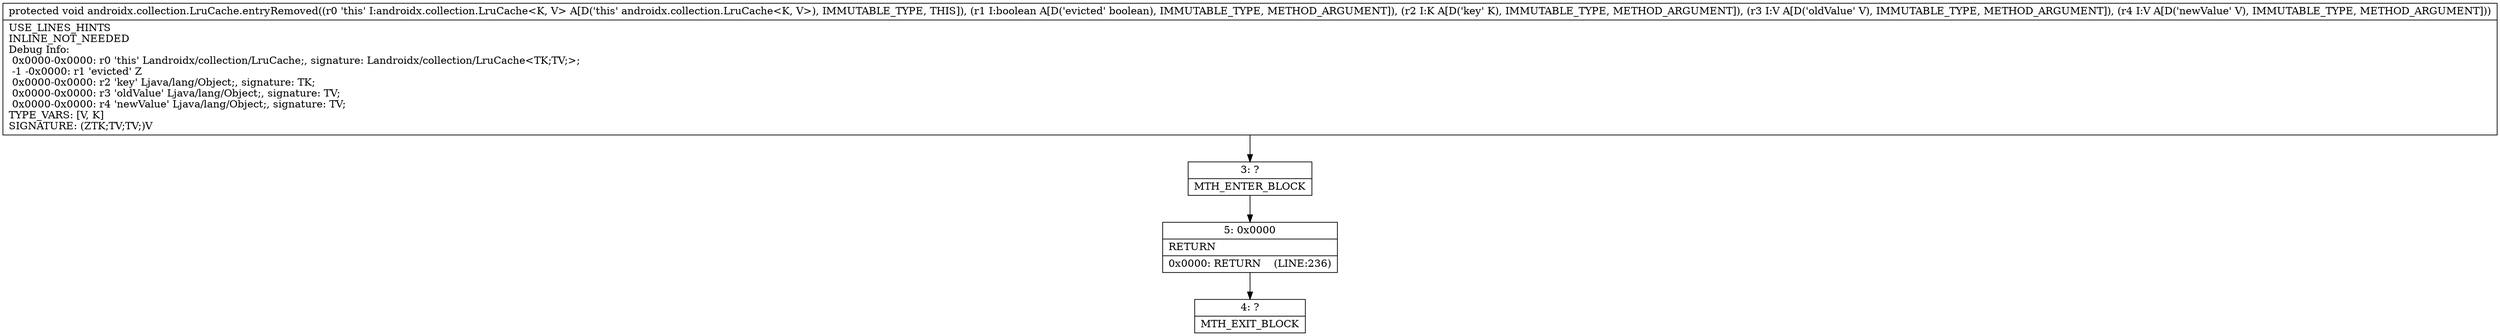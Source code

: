 digraph "CFG forandroidx.collection.LruCache.entryRemoved(ZLjava\/lang\/Object;Ljava\/lang\/Object;Ljava\/lang\/Object;)V" {
Node_3 [shape=record,label="{3\:\ ?|MTH_ENTER_BLOCK\l}"];
Node_5 [shape=record,label="{5\:\ 0x0000|RETURN\l|0x0000: RETURN    (LINE:236)\l}"];
Node_4 [shape=record,label="{4\:\ ?|MTH_EXIT_BLOCK\l}"];
MethodNode[shape=record,label="{protected void androidx.collection.LruCache.entryRemoved((r0 'this' I:androidx.collection.LruCache\<K, V\> A[D('this' androidx.collection.LruCache\<K, V\>), IMMUTABLE_TYPE, THIS]), (r1 I:boolean A[D('evicted' boolean), IMMUTABLE_TYPE, METHOD_ARGUMENT]), (r2 I:K A[D('key' K), IMMUTABLE_TYPE, METHOD_ARGUMENT]), (r3 I:V A[D('oldValue' V), IMMUTABLE_TYPE, METHOD_ARGUMENT]), (r4 I:V A[D('newValue' V), IMMUTABLE_TYPE, METHOD_ARGUMENT]))  | USE_LINES_HINTS\lINLINE_NOT_NEEDED\lDebug Info:\l  0x0000\-0x0000: r0 'this' Landroidx\/collection\/LruCache;, signature: Landroidx\/collection\/LruCache\<TK;TV;\>;\l  \-1 \-0x0000: r1 'evicted' Z\l  0x0000\-0x0000: r2 'key' Ljava\/lang\/Object;, signature: TK;\l  0x0000\-0x0000: r3 'oldValue' Ljava\/lang\/Object;, signature: TV;\l  0x0000\-0x0000: r4 'newValue' Ljava\/lang\/Object;, signature: TV;\lTYPE_VARS: [V, K]\lSIGNATURE: (ZTK;TV;TV;)V\l}"];
MethodNode -> Node_3;Node_3 -> Node_5;
Node_5 -> Node_4;
}

